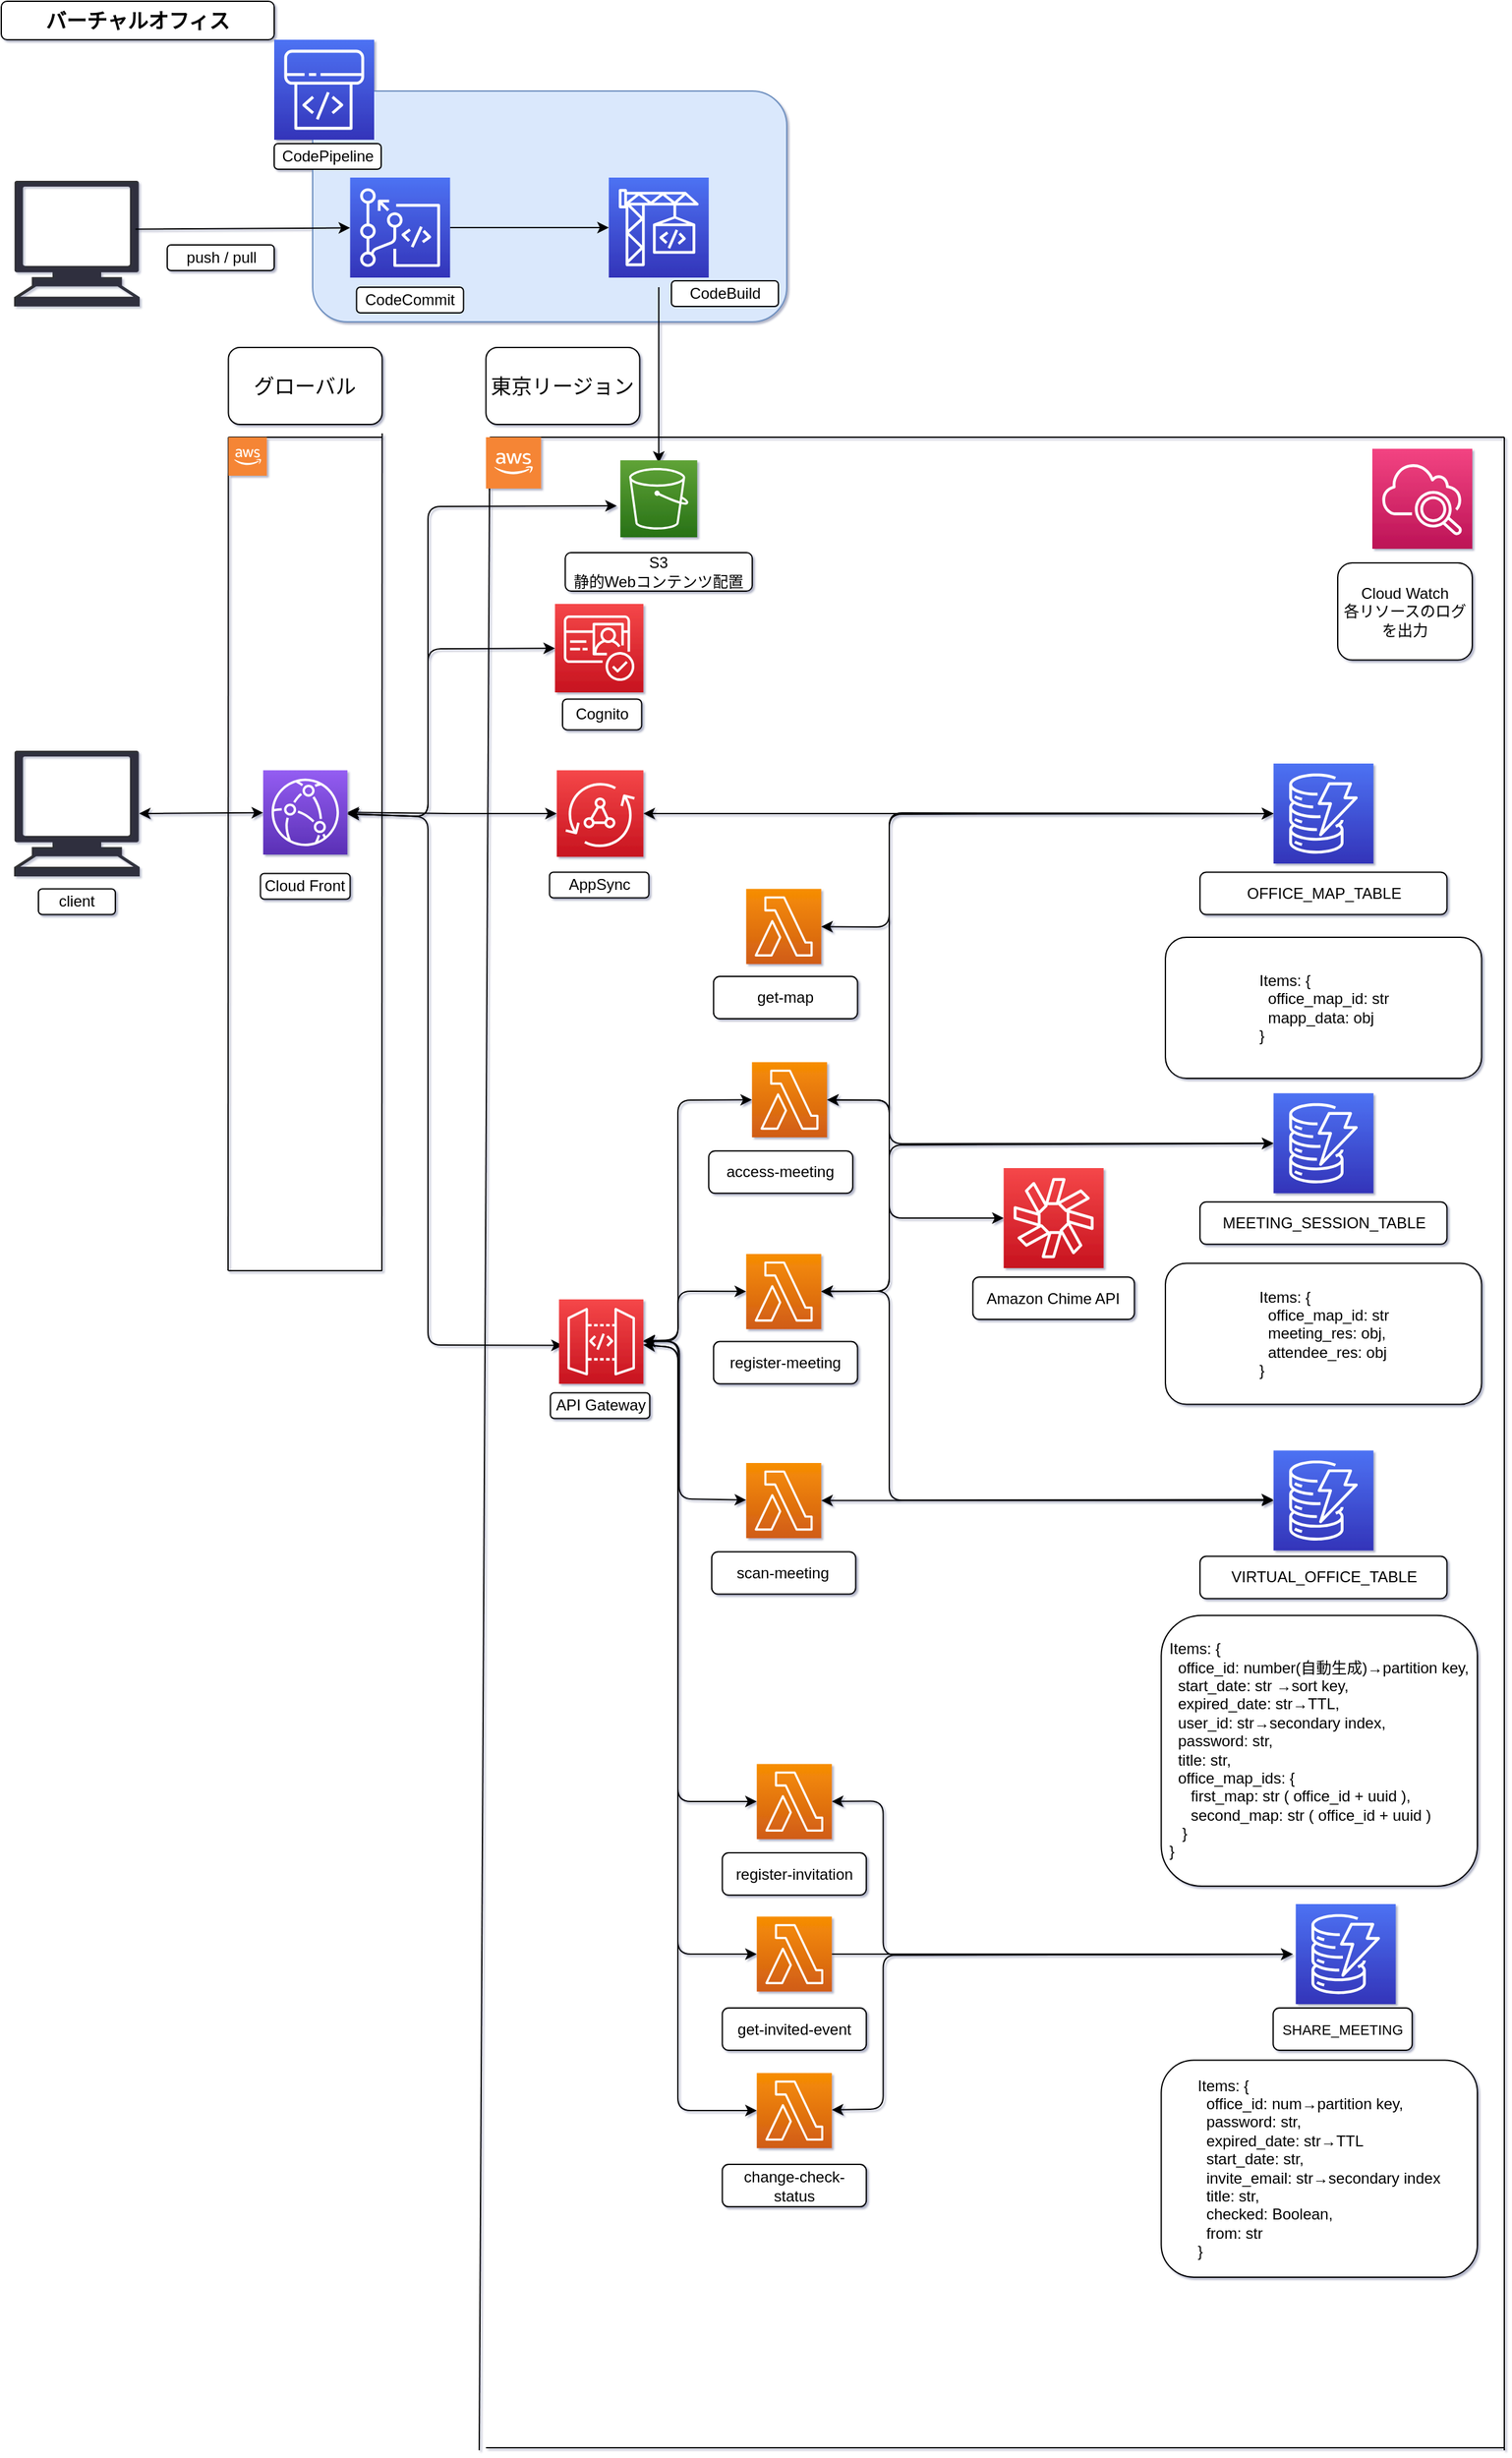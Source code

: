 <mxfile version="14.4.4" type="device"><diagram id="uGlDDmLsxTqR2hbfeue-" name="ページ1"><mxGraphModel dx="1150" dy="1235" grid="1" gridSize="10" guides="1" tooltips="1" connect="1" arrows="1" fold="1" page="1" pageScale="1" pageWidth="827" pageHeight="1169" background="none" math="0" shadow="1"><root><mxCell id="0"/><mxCell id="1" parent="0"/><mxCell id="2" value="" style="rounded=1;whiteSpace=wrap;html=1;fillColor=#dae8fc;strokeColor=#6c8ebf;" parent="1" vertex="1"><mxGeometry x="1070" y="70" width="370" height="180" as="geometry"/></mxCell><mxCell id="3" value="&lt;b&gt;&lt;font style=&quot;font-size: 16px&quot;&gt;バーチャルオフィス&lt;/font&gt;&lt;/b&gt;" style="rounded=1;whiteSpace=wrap;html=1;" parent="1" vertex="1"><mxGeometry x="827" width="213" height="30" as="geometry"/></mxCell><mxCell id="6" value="Cloud Watch&lt;br&gt;各リソースのログを出力" style="rounded=1;whiteSpace=wrap;html=1;" parent="1" vertex="1"><mxGeometry x="1870" y="438" width="105" height="75.75" as="geometry"/></mxCell><mxCell id="7" value="" style="endArrow=none;html=1;" parent="1" edge="1"><mxGeometry width="50" height="50" relative="1" as="geometry"><mxPoint x="1200" y="1910" as="sourcePoint"/><mxPoint x="1208.25" y="340" as="targetPoint"/></mxGeometry></mxCell><mxCell id="8" value="" style="endArrow=none;html=1;" parent="1" edge="1"><mxGeometry width="50" height="50" relative="1" as="geometry"><mxPoint x="1208.25" y="340" as="sourcePoint"/><mxPoint x="2000" y="340" as="targetPoint"/><Array as="points"><mxPoint x="1592.75" y="340"/></Array></mxGeometry></mxCell><mxCell id="9" value="" style="endArrow=none;html=1;" parent="1" edge="1"><mxGeometry width="50" height="50" relative="1" as="geometry"><mxPoint x="2000" y="1910" as="sourcePoint"/><mxPoint x="2000" y="340" as="targetPoint"/></mxGeometry></mxCell><mxCell id="10" value="" style="endArrow=none;html=1;" parent="1" edge="1"><mxGeometry width="50" height="50" relative="1" as="geometry"><mxPoint x="1205.25" y="1908.03" as="sourcePoint"/><mxPoint x="2000" y="1908" as="targetPoint"/><Array as="points"><mxPoint x="1602" y="1908.03"/></Array></mxGeometry></mxCell><mxCell id="12" value="S3&lt;br&gt;静的Webコンテンツ配置" style="rounded=1;whiteSpace=wrap;html=1;" parent="1" vertex="1"><mxGeometry x="1267.15" y="430" width="145.93" height="30" as="geometry"/></mxCell><mxCell id="14" value="" style="outlineConnect=0;dashed=0;verticalLabelPosition=bottom;verticalAlign=top;align=center;html=1;shape=mxgraph.aws3.cloud_2;fillColor=#F58534;gradientColor=none;" parent="1" vertex="1"><mxGeometry x="1205.25" y="340" width="43" height="40" as="geometry"/></mxCell><mxCell id="15" value="client" style="rounded=1;whiteSpace=wrap;html=1;" parent="1" vertex="1"><mxGeometry x="856" y="692.25" width="60" height="20" as="geometry"/></mxCell><mxCell id="24" value="Cognito" style="rounded=1;whiteSpace=wrap;html=1;" parent="1" vertex="1"><mxGeometry x="1265.01" y="544.22" width="61.75" height="24" as="geometry"/></mxCell><mxCell id="26" style="edgeStyle=orthogonalEdgeStyle;rounded=0;orthogonalLoop=1;jettySize=auto;html=1;exitX=0.5;exitY=1;exitDx=0;exitDy=0;" parent="1" edge="1"><mxGeometry relative="1" as="geometry"><mxPoint x="1690.5" y="1123.53" as="sourcePoint"/><mxPoint x="1690.5" y="1123.53" as="targetPoint"/></mxGeometry></mxCell><mxCell id="27" value="" style="shape=mxgraph.signs.tech.computer;html=1;fillColor=#000000;strokeColor=none;verticalLabelPosition=bottom;verticalAlign=top;align=center;opacity=80;" parent="1" vertex="1"><mxGeometry x="837" y="584.51" width="98" height="98" as="geometry"/></mxCell><mxCell id="31" value="" style="endArrow=none;html=1;" parent="1" edge="1"><mxGeometry width="50" height="50" relative="1" as="geometry"><mxPoint x="1004" y="990" as="sourcePoint"/><mxPoint x="1004.25" y="340" as="targetPoint"/></mxGeometry></mxCell><mxCell id="32" value="" style="endArrow=none;html=1;" parent="1" edge="1"><mxGeometry width="50" height="50" relative="1" as="geometry"><mxPoint x="1124" y="990" as="sourcePoint"/><mxPoint x="1124.25" y="337" as="targetPoint"/></mxGeometry></mxCell><mxCell id="33" value="" style="endArrow=none;html=1;" parent="1" edge="1"><mxGeometry width="50" height="50" relative="1" as="geometry"><mxPoint x="1004.25" y="990" as="sourcePoint"/><mxPoint x="1124.25" y="990" as="targetPoint"/></mxGeometry></mxCell><mxCell id="34" value="" style="endArrow=none;html=1;" parent="1" edge="1"><mxGeometry width="50" height="50" relative="1" as="geometry"><mxPoint x="1004.25" y="340" as="sourcePoint"/><mxPoint x="1124.25" y="340" as="targetPoint"/></mxGeometry></mxCell><mxCell id="35" value="&lt;span style=&quot;font-size: 16px&quot;&gt;グローバル&lt;/span&gt;" style="rounded=1;whiteSpace=wrap;html=1;" parent="1" vertex="1"><mxGeometry x="1004.25" y="270" width="120" height="60" as="geometry"/></mxCell><mxCell id="39" value="Cloud Front" style="rounded=1;whiteSpace=wrap;html=1;" parent="1" vertex="1"><mxGeometry x="1029.25" y="680.25" width="70" height="20" as="geometry"/></mxCell><mxCell id="43" value="" style="outlineConnect=0;dashed=0;verticalLabelPosition=bottom;verticalAlign=top;align=center;html=1;shape=mxgraph.aws3.cloud_2;fillColor=#F58534;gradientColor=none;" parent="1" vertex="1"><mxGeometry x="1004.25" y="340" width="30" height="30" as="geometry"/></mxCell><mxCell id="45" value="" style="endArrow=classic;startArrow=classic;html=1;exitX=0.995;exitY=0.5;exitDx=0;exitDy=0;exitPerimeter=0;" parent="1" source="27" edge="1" target="105"><mxGeometry width="50" height="50" relative="1" as="geometry"><mxPoint x="904.25" y="690" as="sourcePoint"/><mxPoint x="1034" y="643.25" as="targetPoint"/></mxGeometry></mxCell><mxCell id="50" value="&lt;font style=&quot;font-size: 16px&quot;&gt;東京リージョン&lt;/font&gt;" style="rounded=1;whiteSpace=wrap;html=1;" parent="1" vertex="1"><mxGeometry x="1205.25" y="270" width="120" height="60" as="geometry"/></mxCell><mxCell id="54" value="" style="endArrow=classic;html=1;" parent="1" source="147" target="145" edge="1"><mxGeometry width="50" height="50" relative="1" as="geometry"><mxPoint x="1180.75" y="176.5" as="sourcePoint"/><mxPoint x="1301.87" y="176.5" as="targetPoint"/></mxGeometry></mxCell><mxCell id="55" value="" style="endArrow=classic;html=1;exitX=0.5;exitY=1;exitDx=0;exitDy=0;exitPerimeter=0;entryX=0.5;entryY=0;entryDx=0;entryDy=0;entryPerimeter=0;" parent="1" edge="1"><mxGeometry width="50" height="50" relative="1" as="geometry"><mxPoint x="1340.12" y="223" as="sourcePoint"/><mxPoint x="1340.12" y="360" as="targetPoint"/></mxGeometry></mxCell><mxCell id="56" value="" style="shape=mxgraph.signs.tech.computer;html=1;fillColor=#000000;strokeColor=none;verticalLabelPosition=bottom;verticalAlign=top;align=center;opacity=80;" parent="1" vertex="1"><mxGeometry x="837" y="140" width="98" height="98" as="geometry"/></mxCell><mxCell id="57" value="" style="endArrow=classic;html=1;exitX=0.966;exitY=0.385;exitDx=0;exitDy=0;exitPerimeter=0;" parent="1" source="56" target="147" edge="1"><mxGeometry width="50" height="50" relative="1" as="geometry"><mxPoint x="990" y="210" as="sourcePoint"/><mxPoint x="1104.25" y="176.5" as="targetPoint"/></mxGeometry></mxCell><mxCell id="58" value="CodePipeline" style="rounded=1;whiteSpace=wrap;html=1;" parent="1" vertex="1"><mxGeometry x="1040" y="111" width="83.5" height="20" as="geometry"/></mxCell><mxCell id="59" value="CodeCommit" style="rounded=1;whiteSpace=wrap;html=1;" parent="1" vertex="1"><mxGeometry x="1104.25" y="223" width="83.5" height="20" as="geometry"/></mxCell><mxCell id="60" value="CodeBuild" style="rounded=1;whiteSpace=wrap;html=1;" parent="1" vertex="1"><mxGeometry x="1350" y="218" width="83.5" height="20" as="geometry"/></mxCell><mxCell id="61" value="push / pull" style="rounded=1;whiteSpace=wrap;html=1;" parent="1" vertex="1"><mxGeometry x="956.5" y="190" width="83.5" height="20" as="geometry"/></mxCell><mxCell id="67" value="API Gateway" style="rounded=1;whiteSpace=wrap;html=1;" parent="1" vertex="1"><mxGeometry x="1255.58" y="1085.28" width="77.51" height="20" as="geometry"/></mxCell><mxCell id="68" value="register-meeting" style="rounded=1;whiteSpace=wrap;html=1;" parent="1" vertex="1"><mxGeometry x="1382.87" y="1045.28" width="112.38" height="33" as="geometry"/></mxCell><mxCell id="72" value="" style="endArrow=classic;startArrow=classic;html=1;" parent="1" source="106" target="109" edge="1"><mxGeometry width="50" height="50" relative="1" as="geometry"><mxPoint x="1324.5" y="1043.53" as="sourcePoint"/><mxPoint x="1406.19" y="1120.837" as="targetPoint"/><Array as="points"><mxPoint x="1355.25" y="1044.03"/><mxPoint x="1355" y="857"/></Array></mxGeometry></mxCell><mxCell id="74" value="" style="endArrow=classic;startArrow=classic;html=1;" parent="1" source="109" target="86" edge="1"><mxGeometry width="50" height="50" relative="1" as="geometry"><mxPoint x="1473.25" y="1128.03" as="sourcePoint"/><mxPoint x="1614.57" y="1038.28" as="targetPoint"/><Array as="points"><mxPoint x="1520" y="857"/><mxPoint x="1520" y="949"/></Array></mxGeometry></mxCell><mxCell id="82" value="" style="endArrow=classic;startArrow=classic;html=1;" parent="1" edge="1" target="142" source="105"><mxGeometry width="50" height="50" relative="1" as="geometry"><mxPoint x="1093" y="643.25" as="sourcePoint"/><mxPoint x="1257.62" y="548.0" as="targetPoint"/><Array as="points"><mxPoint x="1160" y="636"/><mxPoint x="1160" y="505"/></Array></mxGeometry></mxCell><mxCell id="83" value="" style="endArrow=classic;startArrow=classic;html=1;entryX=0.045;entryY=0.545;entryDx=0;entryDy=0;entryPerimeter=0;" parent="1" target="106" edge="1" source="105"><mxGeometry width="50" height="50" relative="1" as="geometry"><mxPoint x="1093" y="643" as="sourcePoint"/><mxPoint x="1262" y="710" as="targetPoint"/><Array as="points"><mxPoint x="1160" y="636"/><mxPoint x="1160" y="1048"/></Array></mxGeometry></mxCell><mxCell id="84" value="" style="endArrow=classic;startArrow=classic;html=1;entryX=0;entryY=0.5;entryDx=0;entryDy=0;entryPerimeter=0;" parent="1" edge="1" source="105"><mxGeometry width="50" height="50" relative="1" as="geometry"><mxPoint x="1093" y="643.25" as="sourcePoint"/><mxPoint x="1307.37" y="393.5" as="targetPoint"/><Array as="points"><mxPoint x="1160" y="636"/><mxPoint x="1160" y="394"/></Array></mxGeometry></mxCell><mxCell id="86" value="" style="outlineConnect=0;fontColor=#232F3E;gradientColor=#F54749;gradientDirection=north;fillColor=#C7131F;strokeColor=#ffffff;dashed=0;verticalLabelPosition=bottom;verticalAlign=top;align=center;html=1;fontSize=12;fontStyle=0;aspect=fixed;shape=mxgraph.aws4.resourceIcon;resIcon=mxgraph.aws4.chime;" parent="1" vertex="1"><mxGeometry x="1609.28" y="910" width="78" height="78" as="geometry"/></mxCell><mxCell id="88" value="Amazon Chime API" style="rounded=1;whiteSpace=wrap;html=1;" parent="1" vertex="1"><mxGeometry x="1585.25" y="995" width="126.05" height="33" as="geometry"/></mxCell><mxCell id="91" value="" style="endArrow=classic;startArrow=classic;html=1;" parent="1" source="106" target="108" edge="1"><mxGeometry width="50" height="50" relative="1" as="geometry"><mxPoint x="1324.57" y="1044.28" as="sourcePoint"/><mxPoint x="1406.19" y="969.28" as="targetPoint"/><Array as="points"><mxPoint x="1355.25" y="1045.03"/><mxPoint x="1355" y="1006"/></Array></mxGeometry></mxCell><mxCell id="92" value="access-meeting" style="rounded=1;whiteSpace=wrap;html=1;" parent="1" vertex="1"><mxGeometry x="1379.12" y="896.63" width="112.38" height="33" as="geometry"/></mxCell><mxCell id="95" value="&lt;div style=&quot;text-align: left&quot;&gt;&lt;font color=&quot;#000000&quot;&gt;VIRTUAL_OFFICE_TABLE&lt;/font&gt;&lt;/div&gt;" style="rounded=1;whiteSpace=wrap;html=1;" parent="1" vertex="1"><mxGeometry x="1762.51" y="1212.77" width="192.74" height="33" as="geometry"/></mxCell><mxCell id="96" value="" style="endArrow=classic;startArrow=classic;html=1;entryX=0;entryY=0.5;entryDx=0;entryDy=0;entryPerimeter=0;" parent="1" source="108" edge="1"><mxGeometry width="50" height="50" relative="1" as="geometry"><mxPoint x="1473.19" y="969.28" as="sourcePoint"/><mxPoint x="1819.62" y="1168.53" as="targetPoint"/><Array as="points"><mxPoint x="1520" y="1006"/><mxPoint x="1520" y="1169"/></Array></mxGeometry></mxCell><mxCell id="104" value="&lt;div style=&quot;text-align: left&quot;&gt;&lt;font face=&quot;arial, sans-serif&quot; color=&quot;#000000&quot;&gt;&lt;span style=&quot;font-size: 11px&quot;&gt;SHARE_MEETING&lt;/span&gt;&lt;/font&gt;&lt;/div&gt;" style="rounded=1;whiteSpace=wrap;html=1;" parent="1" vertex="1"><mxGeometry x="1819.62" y="1565.02" width="108.49" height="33" as="geometry"/></mxCell><mxCell id="105" value="" style="outlineConnect=0;fontColor=#232F3E;gradientColor=#945DF2;gradientDirection=north;fillColor=#5A30B5;strokeColor=#ffffff;dashed=0;verticalLabelPosition=bottom;verticalAlign=top;align=center;html=1;fontSize=12;fontStyle=0;aspect=fixed;shape=mxgraph.aws4.resourceIcon;resIcon=mxgraph.aws4.cloudfront;" parent="1" vertex="1"><mxGeometry x="1031.37" y="599.71" width="65.75" height="65.75" as="geometry"/></mxCell><mxCell id="106" value="" style="outlineConnect=0;fontColor=#232F3E;gradientColor=#F54749;gradientDirection=north;fillColor=#C7131F;strokeColor=#ffffff;dashed=0;verticalLabelPosition=bottom;verticalAlign=top;align=center;html=1;fontSize=12;fontStyle=0;aspect=fixed;shape=mxgraph.aws4.resourceIcon;resIcon=mxgraph.aws4.api_gateway;" parent="1" vertex="1"><mxGeometry x="1262.26" y="1012.41" width="65.87" height="65.87" as="geometry"/></mxCell><mxCell id="108" value="" style="outlineConnect=0;fontColor=#232F3E;gradientColor=#F78E04;gradientDirection=north;fillColor=#D05C17;strokeColor=#ffffff;dashed=0;verticalLabelPosition=bottom;verticalAlign=top;align=center;html=1;fontSize=12;fontStyle=0;aspect=fixed;shape=mxgraph.aws4.resourceIcon;resIcon=mxgraph.aws4.lambda;" parent="1" vertex="1"><mxGeometry x="1408.33" y="977.0" width="58.58" height="58.58" as="geometry"/></mxCell><mxCell id="109" value="" style="outlineConnect=0;fontColor=#232F3E;gradientColor=#F78E04;gradientDirection=north;fillColor=#D05C17;strokeColor=#ffffff;dashed=0;verticalLabelPosition=bottom;verticalAlign=top;align=center;html=1;fontSize=12;fontStyle=0;aspect=fixed;shape=mxgraph.aws4.resourceIcon;resIcon=mxgraph.aws4.lambda;" parent="1" vertex="1"><mxGeometry x="1412.86" y="827.38" width="58.58" height="58.58" as="geometry"/></mxCell><mxCell id="114" value="" style="endArrow=classic;startArrow=classic;html=1;" parent="1" source="109" edge="1" target="GckNWgah5oCkZtMaHICq-151"><mxGeometry width="50" height="50" relative="1" as="geometry"><mxPoint x="1485.25" y="1138.03" as="sourcePoint"/><mxPoint x="1819.62" y="1168.53" as="targetPoint"/><Array as="points"><mxPoint x="1520" y="857"/><mxPoint x="1520" y="891"/></Array></mxGeometry></mxCell><mxCell id="117" value="scan-meeting" style="rounded=1;whiteSpace=wrap;html=1;" parent="1" vertex="1"><mxGeometry x="1381.43" y="1209.25" width="112.38" height="33" as="geometry"/></mxCell><mxCell id="GckNWgah5oCkZtMaHICq-165" style="edgeStyle=orthogonalEdgeStyle;rounded=0;orthogonalLoop=1;jettySize=auto;html=1;startArrow=classic;startFill=1;endArrow=classic;endFill=1;" edge="1" parent="1" source="118" target="139"><mxGeometry relative="1" as="geometry"/></mxCell><mxCell id="118" value="" style="outlineConnect=0;fontColor=#232F3E;gradientColor=#F78E04;gradientDirection=north;fillColor=#D05C17;strokeColor=#ffffff;dashed=0;verticalLabelPosition=bottom;verticalAlign=top;align=center;html=1;fontSize=12;fontStyle=0;aspect=fixed;shape=mxgraph.aws4.resourceIcon;resIcon=mxgraph.aws4.lambda;" parent="1" vertex="1"><mxGeometry x="1408.33" y="1140.0" width="58.58" height="58.58" as="geometry"/></mxCell><mxCell id="119" value="" style="endArrow=classic;startArrow=classic;html=1;" parent="1" source="106" target="118" edge="1"><mxGeometry width="50" height="50" relative="1" as="geometry"><mxPoint x="1328.25" y="1045.03" as="sourcePoint"/><mxPoint x="1408.33" y="1383.006" as="targetPoint"/><Array as="points"><mxPoint x="1356.25" y="1045.03"/><mxPoint x="1356" y="1168"/></Array></mxGeometry></mxCell><mxCell id="121" value="register-invitation" style="rounded=1;whiteSpace=wrap;html=1;" parent="1" vertex="1"><mxGeometry x="1389.71" y="1444.02" width="112.38" height="33" as="geometry"/></mxCell><mxCell id="122" value="" style="outlineConnect=0;fontColor=#232F3E;gradientColor=#F78E04;gradientDirection=north;fillColor=#D05C17;strokeColor=#ffffff;dashed=0;verticalLabelPosition=bottom;verticalAlign=top;align=center;html=1;fontSize=12;fontStyle=0;aspect=fixed;shape=mxgraph.aws4.resourceIcon;resIcon=mxgraph.aws4.lambda;" parent="1" vertex="1"><mxGeometry x="1416.61" y="1374.77" width="58.58" height="58.58" as="geometry"/></mxCell><mxCell id="123" value="" style="endArrow=classic;startArrow=classic;html=1;" parent="1" source="106" target="122" edge="1"><mxGeometry width="50" height="50" relative="1" as="geometry"><mxPoint x="1338.13" y="1055.175" as="sourcePoint"/><mxPoint x="1426.61" y="1407.225" as="targetPoint"/><Array as="points"><mxPoint x="1355.25" y="1050.03"/><mxPoint x="1355" y="1404"/></Array></mxGeometry></mxCell><mxCell id="127" value="" style="endArrow=classic;startArrow=classic;html=1;" parent="1" source="122" edge="1"><mxGeometry width="50" height="50" relative="1" as="geometry"><mxPoint x="1502.09" y="1442.455" as="sourcePoint"/><mxPoint x="1834.86" y="1523.096" as="targetPoint"/><Array as="points"><mxPoint x="1515.25" y="1403.77"/><mxPoint x="1515.25" y="1523.77"/></Array></mxGeometry></mxCell><mxCell id="128" value="get-invited-event" style="rounded=1;whiteSpace=wrap;html=1;" parent="1" vertex="1"><mxGeometry x="1389.71" y="1565.02" width="112.38" height="33" as="geometry"/></mxCell><mxCell id="130" style="edgeStyle=orthogonalEdgeStyle;rounded=0;orthogonalLoop=1;jettySize=auto;html=1;entryX=0;entryY=0.5;entryDx=0;entryDy=0;entryPerimeter=0;" parent="1" source="129" edge="1"><mxGeometry relative="1" as="geometry"><mxPoint x="1834.86" y="1523.02" as="targetPoint"/></mxGeometry></mxCell><mxCell id="129" value="" style="outlineConnect=0;fontColor=#232F3E;gradientColor=#F78E04;gradientDirection=north;fillColor=#D05C17;strokeColor=#ffffff;dashed=0;verticalLabelPosition=bottom;verticalAlign=top;align=center;html=1;fontSize=12;fontStyle=0;aspect=fixed;shape=mxgraph.aws4.resourceIcon;resIcon=mxgraph.aws4.lambda;" parent="1" vertex="1"><mxGeometry x="1416.61" y="1493.73" width="58.58" height="58.58" as="geometry"/></mxCell><mxCell id="131" value="" style="endArrow=classic;startArrow=classic;html=1;" parent="1" source="106" target="129" edge="1"><mxGeometry width="50" height="50" relative="1" as="geometry"><mxPoint x="1338.13" y="1057.914" as="sourcePoint"/><mxPoint x="1426.61" y="1536.549" as="targetPoint"/><Array as="points"><mxPoint x="1355.25" y="1045.03"/><mxPoint x="1355" y="1523"/></Array></mxGeometry></mxCell><mxCell id="132" value="change-check-status" style="rounded=1;whiteSpace=wrap;html=1;" parent="1" vertex="1"><mxGeometry x="1389.71" y="1687.06" width="112.38" height="33" as="geometry"/></mxCell><mxCell id="133" value="" style="outlineConnect=0;fontColor=#232F3E;gradientColor=#F78E04;gradientDirection=north;fillColor=#D05C17;strokeColor=#ffffff;dashed=0;verticalLabelPosition=bottom;verticalAlign=top;align=center;html=1;fontSize=12;fontStyle=0;aspect=fixed;shape=mxgraph.aws4.resourceIcon;resIcon=mxgraph.aws4.lambda;" parent="1" vertex="1"><mxGeometry x="1416.61" y="1615.77" width="58.58" height="58.58" as="geometry"/></mxCell><mxCell id="134" value="" style="endArrow=classic;startArrow=classic;html=1;" parent="1" source="106" target="133" edge="1"><mxGeometry width="50" height="50" relative="1" as="geometry"><mxPoint x="1338.13" y="1055.172" as="sourcePoint"/><mxPoint x="1426.61" y="1656.492" as="targetPoint"/><Array as="points"><mxPoint x="1355" y="1050"/><mxPoint x="1355" y="1645"/></Array></mxGeometry></mxCell><mxCell id="135" value="" style="endArrow=classic;startArrow=classic;html=1;" parent="1" source="133" edge="1"><mxGeometry width="50" height="50" relative="1" as="geometry"><mxPoint x="1528.7" y="1643.728" as="sourcePoint"/><mxPoint x="1834.86" y="1523.096" as="targetPoint"/><Array as="points"><mxPoint x="1515.25" y="1643.77"/><mxPoint x="1515.25" y="1523.77"/></Array></mxGeometry></mxCell><mxCell id="136" value="&lt;div style=&quot;text-align: left&quot;&gt;Items: {&lt;/div&gt;&lt;div style=&quot;text-align: left&quot;&gt;&amp;nbsp; office_id: number(自動生成)→partition key,&lt;/div&gt;&lt;div style=&quot;text-align: left&quot;&gt;&amp;nbsp; start_date: str →sort key,&lt;/div&gt;&lt;div style=&quot;text-align: left&quot;&gt;&amp;nbsp; expired_date: str→TTL,&lt;/div&gt;&lt;div style=&quot;text-align: left&quot;&gt;&amp;nbsp; user_id: str→secondary index,&lt;br&gt;&lt;/div&gt;&lt;div style=&quot;text-align: left&quot;&gt;&amp;nbsp; password: str,&lt;/div&gt;&lt;div style=&quot;text-align: left&quot;&gt;&amp;nbsp; title: str,&lt;/div&gt;&lt;div style=&quot;text-align: left&quot;&gt;&amp;nbsp;&amp;nbsp;&lt;span&gt;office_map_ids: {&lt;/span&gt;&lt;/div&gt;&lt;div style=&quot;text-align: left&quot;&gt;&lt;span&gt;&amp;nbsp; &amp;nbsp; &amp;nbsp;first_map: str ( office_id + uuid ),&amp;nbsp;&lt;/span&gt;&lt;/div&gt;&lt;div style=&quot;text-align: left&quot;&gt;&lt;span&gt;&amp;nbsp; &amp;nbsp; &amp;nbsp;second_map: str ( office_id + uuid )&lt;/span&gt;&lt;/div&gt;&lt;div style=&quot;text-align: left&quot;&gt;&lt;span&gt;&amp;nbsp; &amp;nbsp;}&lt;/span&gt;&lt;/div&gt;&lt;div style=&quot;text-align: left&quot;&gt;}&lt;/div&gt;" style="rounded=1;whiteSpace=wrap;html=1;" parent="1" vertex="1"><mxGeometry x="1732.25" y="1258.84" width="246.75" height="211.16" as="geometry"/></mxCell><mxCell id="138" value="&lt;div style=&quot;text-align: left&quot;&gt;Items: {&lt;/div&gt;&lt;div style=&quot;text-align: left&quot;&gt;&amp;nbsp; office_id: num→partition key,&lt;/div&gt;&lt;div style=&quot;text-align: left&quot;&gt;&amp;nbsp; password: str,&lt;/div&gt;&lt;div style=&quot;text-align: left&quot;&gt;&amp;nbsp; expired_date: str→TTL&lt;/div&gt;&lt;div style=&quot;text-align: left&quot;&gt;&amp;nbsp; start_date: str&lt;span&gt;,&lt;/span&gt;&lt;/div&gt;&lt;div style=&quot;text-align: left&quot;&gt;&lt;span&gt;&amp;nbsp; invite_email: str→secondary index&lt;/span&gt;&lt;/div&gt;&lt;div style=&quot;text-align: left&quot;&gt;&amp;nbsp; title: str,&lt;/div&gt;&lt;div style=&quot;text-align: left&quot;&gt;&amp;nbsp; checked: Boolean,&lt;/div&gt;&lt;div style=&quot;text-align: left&quot;&gt;&amp;nbsp; from: str&lt;/div&gt;&lt;div style=&quot;text-align: left&quot;&gt;&lt;span&gt;}&lt;/span&gt;&lt;/div&gt;" style="rounded=1;whiteSpace=wrap;html=1;" parent="1" vertex="1"><mxGeometry x="1732.25" y="1605.77" width="246.75" height="169.19" as="geometry"/></mxCell><mxCell id="139" value="" style="outlineConnect=0;fontColor=#232F3E;gradientColor=#4D72F3;gradientDirection=north;fillColor=#3334B9;strokeColor=#ffffff;dashed=0;verticalLabelPosition=bottom;verticalAlign=top;align=center;html=1;fontSize=12;fontStyle=0;aspect=fixed;shape=mxgraph.aws4.resourceIcon;resIcon=mxgraph.aws4.dynamodb;" parent="1" vertex="1"><mxGeometry x="1819.88" y="1130.29" width="78" height="78" as="geometry"/></mxCell><mxCell id="140" value="" style="outlineConnect=0;fontColor=#232F3E;gradientColor=#4D72F3;gradientDirection=north;fillColor=#3334B9;strokeColor=#ffffff;dashed=0;verticalLabelPosition=bottom;verticalAlign=top;align=center;html=1;fontSize=12;fontStyle=0;aspect=fixed;shape=mxgraph.aws4.resourceIcon;resIcon=mxgraph.aws4.dynamodb;" parent="1" vertex="1"><mxGeometry x="1837.25" y="1484.02" width="78" height="78" as="geometry"/></mxCell><mxCell id="141" value="" style="outlineConnect=0;fontColor=#232F3E;gradientColor=#F34482;gradientDirection=north;fillColor=#BC1356;strokeColor=#ffffff;dashed=0;verticalLabelPosition=bottom;verticalAlign=top;align=center;html=1;fontSize=12;fontStyle=0;aspect=fixed;shape=mxgraph.aws4.resourceIcon;resIcon=mxgraph.aws4.cloudwatch_2;" parent="1" vertex="1"><mxGeometry x="1897" y="349" width="78" height="78" as="geometry"/></mxCell><mxCell id="142" value="" style="outlineConnect=0;fontColor=#232F3E;gradientColor=#F54749;gradientDirection=north;fillColor=#C7131F;strokeColor=#ffffff;dashed=0;verticalLabelPosition=bottom;verticalAlign=top;align=center;html=1;fontSize=12;fontStyle=0;aspect=fixed;shape=mxgraph.aws4.resourceIcon;resIcon=mxgraph.aws4.cognito;" parent="1" vertex="1"><mxGeometry x="1259.13" y="470" width="69" height="69" as="geometry"/></mxCell><mxCell id="144" value="" style="outlineConnect=0;fontColor=#232F3E;gradientColor=#60A337;gradientDirection=north;fillColor=#277116;strokeColor=#ffffff;dashed=0;verticalLabelPosition=bottom;verticalAlign=top;align=center;html=1;fontSize=12;fontStyle=0;aspect=fixed;shape=mxgraph.aws4.resourceIcon;resIcon=mxgraph.aws4.s3;" parent="1" vertex="1"><mxGeometry x="1310.12" y="358" width="60" height="60" as="geometry"/></mxCell><mxCell id="145" value="" style="outlineConnect=0;fontColor=#232F3E;gradientColor=#4D72F3;gradientDirection=north;fillColor=#3334B9;strokeColor=#ffffff;dashed=0;verticalLabelPosition=bottom;verticalAlign=top;align=center;html=1;fontSize=12;fontStyle=0;aspect=fixed;shape=mxgraph.aws4.resourceIcon;resIcon=mxgraph.aws4.codebuild;" parent="1" vertex="1"><mxGeometry x="1301.12" y="137.5" width="78" height="78" as="geometry"/></mxCell><mxCell id="147" value="" style="outlineConnect=0;fontColor=#232F3E;gradientColor=#4D72F3;gradientDirection=north;fillColor=#3334B9;strokeColor=#ffffff;dashed=0;verticalLabelPosition=bottom;verticalAlign=top;align=center;html=1;fontSize=12;fontStyle=0;aspect=fixed;shape=mxgraph.aws4.resourceIcon;resIcon=mxgraph.aws4.codecommit;" parent="1" vertex="1"><mxGeometry x="1099.25" y="137.5" width="78" height="78" as="geometry"/></mxCell><mxCell id="148" value="" style="outlineConnect=0;fontColor=#232F3E;gradientColor=#4D72F3;gradientDirection=north;fillColor=#3334B9;strokeColor=#ffffff;dashed=0;verticalLabelPosition=bottom;verticalAlign=top;align=center;html=1;fontSize=12;fontStyle=0;aspect=fixed;shape=mxgraph.aws4.resourceIcon;resIcon=mxgraph.aws4.codepipeline;" parent="1" vertex="1"><mxGeometry x="1040" y="30" width="78" height="78" as="geometry"/></mxCell><mxCell id="GckNWgah5oCkZtMaHICq-158" style="edgeStyle=orthogonalEdgeStyle;rounded=0;orthogonalLoop=1;jettySize=auto;html=1;startArrow=classic;startFill=1;" edge="1" parent="1" source="GckNWgah5oCkZtMaHICq-148" target="GckNWgah5oCkZtMaHICq-153"><mxGeometry relative="1" as="geometry"/></mxCell><mxCell id="GckNWgah5oCkZtMaHICq-160" style="edgeStyle=orthogonalEdgeStyle;rounded=0;orthogonalLoop=1;jettySize=auto;html=1;endArrow=classic;endFill=1;startArrow=classic;startFill=1;" edge="1" parent="1" source="GckNWgah5oCkZtMaHICq-148" target="105"><mxGeometry relative="1" as="geometry"/></mxCell><mxCell id="GckNWgah5oCkZtMaHICq-148" value="" style="points=[[0,0,0],[0.25,0,0],[0.5,0,0],[0.75,0,0],[1,0,0],[0,1,0],[0.25,1,0],[0.5,1,0],[0.75,1,0],[1,1,0],[0,0.25,0],[0,0.5,0],[0,0.75,0],[1,0.25,0],[1,0.5,0],[1,0.75,0]];outlineConnect=0;fontColor=#232F3E;gradientColor=#F54749;gradientDirection=north;fillColor=#C7131F;strokeColor=#ffffff;dashed=0;verticalLabelPosition=bottom;verticalAlign=top;align=center;html=1;fontSize=12;fontStyle=0;aspect=fixed;shape=mxgraph.aws4.resourceIcon;resIcon=mxgraph.aws4.appsync;" vertex="1" parent="1"><mxGeometry x="1260.54" y="599.71" width="67.59" height="67.59" as="geometry"/></mxCell><mxCell id="GckNWgah5oCkZtMaHICq-149" value="AppSync" style="rounded=1;whiteSpace=wrap;html=1;" vertex="1" parent="1"><mxGeometry x="1254.87" y="679.25" width="77.51" height="20" as="geometry"/></mxCell><mxCell id="GckNWgah5oCkZtMaHICq-150" value="&lt;div style=&quot;text-align: left&quot;&gt;&lt;font color=&quot;#000000&quot;&gt;MEETING_SESSION_TABLE&lt;/font&gt;&lt;/div&gt;" style="rounded=1;whiteSpace=wrap;html=1;" vertex="1" parent="1"><mxGeometry x="1762.51" y="936.37" width="192.74" height="33" as="geometry"/></mxCell><mxCell id="GckNWgah5oCkZtMaHICq-151" value="" style="outlineConnect=0;fontColor=#232F3E;gradientColor=#4D72F3;gradientDirection=north;fillColor=#3334B9;strokeColor=#ffffff;dashed=0;verticalLabelPosition=bottom;verticalAlign=top;align=center;html=1;fontSize=12;fontStyle=0;aspect=fixed;shape=mxgraph.aws4.resourceIcon;resIcon=mxgraph.aws4.dynamodb;" vertex="1" parent="1"><mxGeometry x="1819.88" y="851.63" width="78" height="78" as="geometry"/></mxCell><mxCell id="GckNWgah5oCkZtMaHICq-152" value="&lt;div style=&quot;text-align: left&quot;&gt;&lt;font color=&quot;#000000&quot;&gt;OFFICE_MAP_TABLE&lt;/font&gt;&lt;/div&gt;" style="rounded=1;whiteSpace=wrap;html=1;" vertex="1" parent="1"><mxGeometry x="1762.51" y="679.25" width="192.74" height="33" as="geometry"/></mxCell><mxCell id="GckNWgah5oCkZtMaHICq-153" value="" style="outlineConnect=0;fontColor=#232F3E;gradientColor=#4D72F3;gradientDirection=north;fillColor=#3334B9;strokeColor=#ffffff;dashed=0;verticalLabelPosition=bottom;verticalAlign=top;align=center;html=1;fontSize=12;fontStyle=0;aspect=fixed;shape=mxgraph.aws4.resourceIcon;resIcon=mxgraph.aws4.dynamodb;" vertex="1" parent="1"><mxGeometry x="1819.88" y="594.51" width="78" height="78" as="geometry"/></mxCell><mxCell id="GckNWgah5oCkZtMaHICq-154" value="&lt;div style=&quot;text-align: left&quot;&gt;Items: {&lt;/div&gt;&lt;div style=&quot;text-align: left&quot;&gt;&amp;nbsp; office_map_id: str&lt;/div&gt;&lt;div style=&quot;text-align: left&quot;&gt;&amp;nbsp; meeting_res: obj,&lt;/div&gt;&lt;div style=&quot;text-align: left&quot;&gt;&amp;nbsp; attendee_res: obj&lt;/div&gt;&lt;div style=&quot;text-align: left&quot;&gt;}&lt;/div&gt;" style="rounded=1;whiteSpace=wrap;html=1;" vertex="1" parent="1"><mxGeometry x="1735.51" y="984.28" width="246.75" height="110" as="geometry"/></mxCell><mxCell id="GckNWgah5oCkZtMaHICq-155" value="&lt;div style=&quot;text-align: left&quot;&gt;Items: {&lt;/div&gt;&lt;div style=&quot;text-align: left&quot;&gt;&amp;nbsp; office_map_id: str&lt;/div&gt;&lt;div style=&quot;text-align: left&quot;&gt;&amp;nbsp; mapp_data: obj&lt;/div&gt;&lt;div style=&quot;text-align: left&quot;&gt;}&lt;/div&gt;" style="rounded=1;whiteSpace=wrap;html=1;" vertex="1" parent="1"><mxGeometry x="1735.51" y="730" width="246.75" height="110" as="geometry"/></mxCell><mxCell id="GckNWgah5oCkZtMaHICq-156" value="" style="endArrow=classic;startArrow=classic;html=1;" edge="1" parent="1" source="108" target="GckNWgah5oCkZtMaHICq-151"><mxGeometry width="50" height="50" relative="1" as="geometry"><mxPoint x="1467" y="973" as="sourcePoint"/><mxPoint x="1829.62" y="1178.53" as="targetPoint"/><Array as="points"><mxPoint x="1520" y="1006"/><mxPoint x="1520" y="892"/></Array></mxGeometry></mxCell><mxCell id="GckNWgah5oCkZtMaHICq-157" value="" style="endArrow=classic;startArrow=classic;html=1;" edge="1" parent="1" source="108" target="GckNWgah5oCkZtMaHICq-153"><mxGeometry width="50" height="50" relative="1" as="geometry"><mxPoint x="1476.91" y="979.542" as="sourcePoint"/><mxPoint x="1829.88" y="900.788" as="targetPoint"/><Array as="points"><mxPoint x="1520" y="1006"/><mxPoint x="1520" y="634"/></Array></mxGeometry></mxCell><mxCell id="GckNWgah5oCkZtMaHICq-162" value="get-map" style="rounded=1;whiteSpace=wrap;html=1;" vertex="1" parent="1"><mxGeometry x="1382.87" y="760.53" width="112.38" height="33" as="geometry"/></mxCell><mxCell id="GckNWgah5oCkZtMaHICq-163" value="" style="outlineConnect=0;fontColor=#232F3E;gradientColor=#F78E04;gradientDirection=north;fillColor=#D05C17;strokeColor=#ffffff;dashed=0;verticalLabelPosition=bottom;verticalAlign=top;align=center;html=1;fontSize=12;fontStyle=0;aspect=fixed;shape=mxgraph.aws4.resourceIcon;resIcon=mxgraph.aws4.lambda;" vertex="1" parent="1"><mxGeometry x="1408.33" y="692.25" width="58.58" height="58.58" as="geometry"/></mxCell><mxCell id="GckNWgah5oCkZtMaHICq-164" value="" style="endArrow=classic;startArrow=classic;html=1;" edge="1" parent="1" source="GckNWgah5oCkZtMaHICq-163" target="GckNWgah5oCkZtMaHICq-153"><mxGeometry width="50" height="50" relative="1" as="geometry"><mxPoint x="1476.91" y="980.609" as="sourcePoint"/><mxPoint x="1829.88" y="643.566" as="targetPoint"/><Array as="points"><mxPoint x="1520" y="722"/><mxPoint x="1520" y="633"/></Array></mxGeometry></mxCell></root></mxGraphModel></diagram></mxfile>